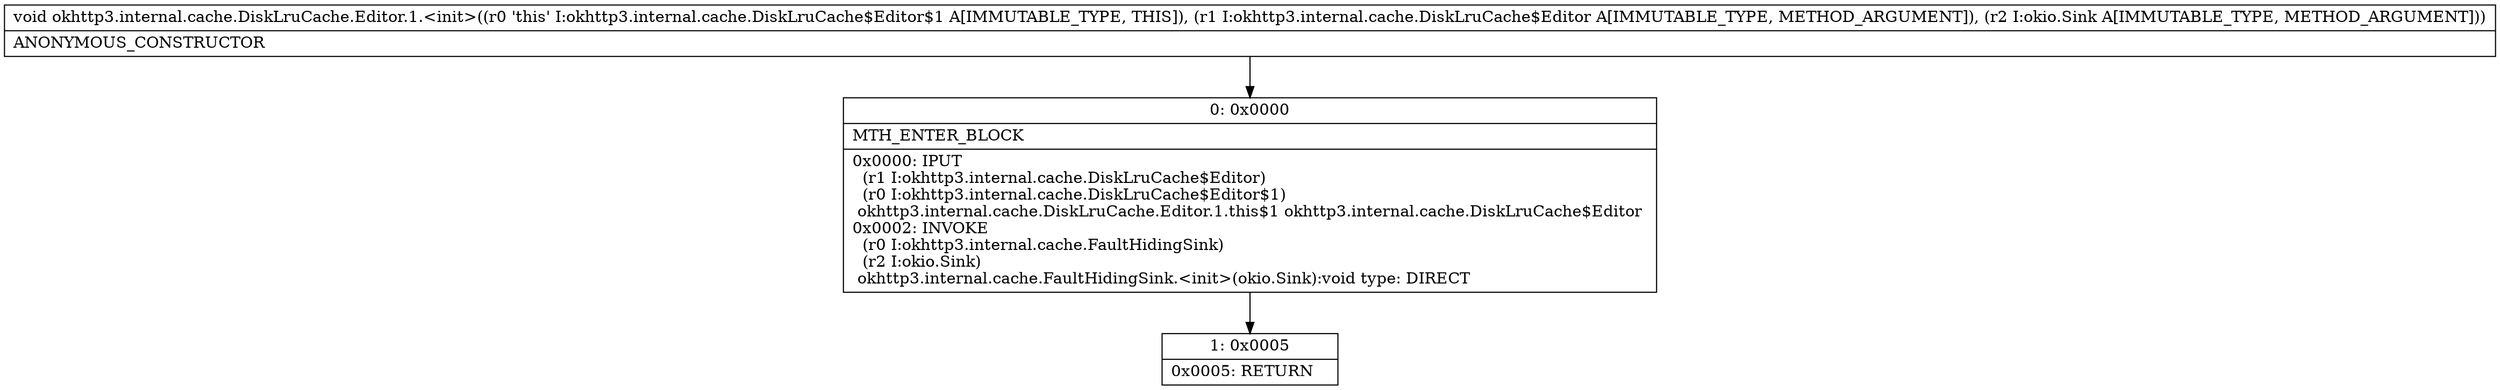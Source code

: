 digraph "CFG forokhttp3.internal.cache.DiskLruCache.Editor.1.\<init\>(Lokhttp3\/internal\/cache\/DiskLruCache$Editor;Lokio\/Sink;)V" {
Node_0 [shape=record,label="{0\:\ 0x0000|MTH_ENTER_BLOCK\l|0x0000: IPUT  \l  (r1 I:okhttp3.internal.cache.DiskLruCache$Editor)\l  (r0 I:okhttp3.internal.cache.DiskLruCache$Editor$1)\l okhttp3.internal.cache.DiskLruCache.Editor.1.this$1 okhttp3.internal.cache.DiskLruCache$Editor \l0x0002: INVOKE  \l  (r0 I:okhttp3.internal.cache.FaultHidingSink)\l  (r2 I:okio.Sink)\l okhttp3.internal.cache.FaultHidingSink.\<init\>(okio.Sink):void type: DIRECT \l}"];
Node_1 [shape=record,label="{1\:\ 0x0005|0x0005: RETURN   \l}"];
MethodNode[shape=record,label="{void okhttp3.internal.cache.DiskLruCache.Editor.1.\<init\>((r0 'this' I:okhttp3.internal.cache.DiskLruCache$Editor$1 A[IMMUTABLE_TYPE, THIS]), (r1 I:okhttp3.internal.cache.DiskLruCache$Editor A[IMMUTABLE_TYPE, METHOD_ARGUMENT]), (r2 I:okio.Sink A[IMMUTABLE_TYPE, METHOD_ARGUMENT]))  | ANONYMOUS_CONSTRUCTOR\l}"];
MethodNode -> Node_0;
Node_0 -> Node_1;
}

